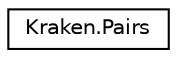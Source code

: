 digraph "Graphical Class Hierarchy"
{
 // LATEX_PDF_SIZE
  edge [fontname="Helvetica",fontsize="10",labelfontname="Helvetica",labelfontsize="10"];
  node [fontname="Helvetica",fontsize="10",shape=record];
  rankdir="LR";
  Node0 [label="Kraken.Pairs",height=0.2,width=0.4,color="black", fillcolor="white", style="filled",URL="$class_kraken_1_1_pairs.html",tooltip="Trading Asset Pair"];
}
